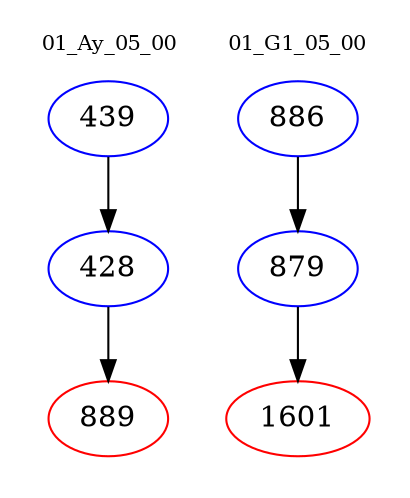 digraph{
subgraph cluster_0 {
color = white
label = "01_Ay_05_00";
fontsize=10;
T0_439 [label="439", color="blue"]
T0_439 -> T0_428 [color="black"]
T0_428 [label="428", color="blue"]
T0_428 -> T0_889 [color="black"]
T0_889 [label="889", color="red"]
}
subgraph cluster_1 {
color = white
label = "01_G1_05_00";
fontsize=10;
T1_886 [label="886", color="blue"]
T1_886 -> T1_879 [color="black"]
T1_879 [label="879", color="blue"]
T1_879 -> T1_1601 [color="black"]
T1_1601 [label="1601", color="red"]
}
}
